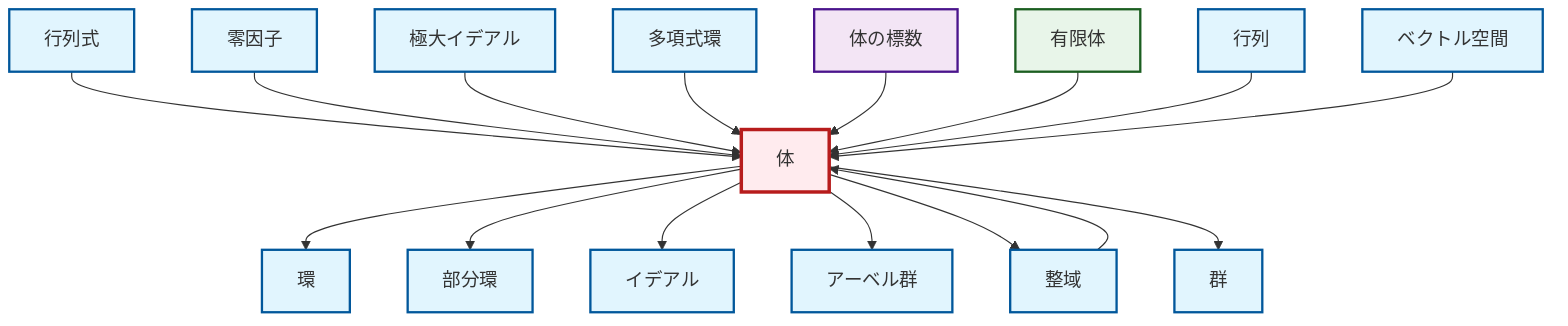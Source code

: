 graph TD
    classDef definition fill:#e1f5fe,stroke:#01579b,stroke-width:2px
    classDef theorem fill:#f3e5f5,stroke:#4a148c,stroke-width:2px
    classDef axiom fill:#fff3e0,stroke:#e65100,stroke-width:2px
    classDef example fill:#e8f5e9,stroke:#1b5e20,stroke-width:2px
    classDef current fill:#ffebee,stroke:#b71c1c,stroke-width:3px
    def-matrix["行列"]:::definition
    def-vector-space["ベクトル空間"]:::definition
    def-zero-divisor["零因子"]:::definition
    def-group["群"]:::definition
    def-abelian-group["アーベル群"]:::definition
    ex-finite-field["有限体"]:::example
    def-polynomial-ring["多項式環"]:::definition
    def-determinant["行列式"]:::definition
    thm-field-characteristic["体の標数"]:::theorem
    def-field["体"]:::definition
    def-integral-domain["整域"]:::definition
    def-ring["環"]:::definition
    def-ideal["イデアル"]:::definition
    def-maximal-ideal["極大イデアル"]:::definition
    def-subring["部分環"]:::definition
    def-field --> def-ring
    def-field --> def-subring
    def-integral-domain --> def-field
    def-determinant --> def-field
    def-zero-divisor --> def-field
    def-maximal-ideal --> def-field
    def-field --> def-ideal
    def-polynomial-ring --> def-field
    def-field --> def-abelian-group
    def-field --> def-integral-domain
    thm-field-characteristic --> def-field
    def-field --> def-group
    ex-finite-field --> def-field
    def-matrix --> def-field
    def-vector-space --> def-field
    class def-field current